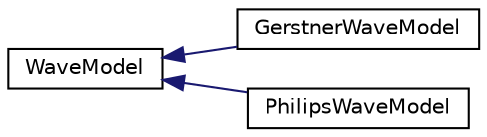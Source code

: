 digraph "Graphical Class Hierarchy"
{
  edge [fontname="Helvetica",fontsize="10",labelfontname="Helvetica",labelfontsize="10"];
  node [fontname="Helvetica",fontsize="10",shape=record];
  rankdir="LR";
  Node1 [label="WaveModel",height=0.2,width=0.4,color="black", fillcolor="white", style="filled",URL="$class_wave_model.html"];
  Node1 -> Node2 [dir="back",color="midnightblue",fontsize="10",style="solid",fontname="Helvetica"];
  Node2 [label="GerstnerWaveModel",height=0.2,width=0.4,color="black", fillcolor="white", style="filled",URL="$class_gerstner_wave_model.html"];
  Node1 -> Node3 [dir="back",color="midnightblue",fontsize="10",style="solid",fontname="Helvetica"];
  Node3 [label="PhilipsWaveModel",height=0.2,width=0.4,color="black", fillcolor="white", style="filled",URL="$class_philips_wave_model.html"];
}
